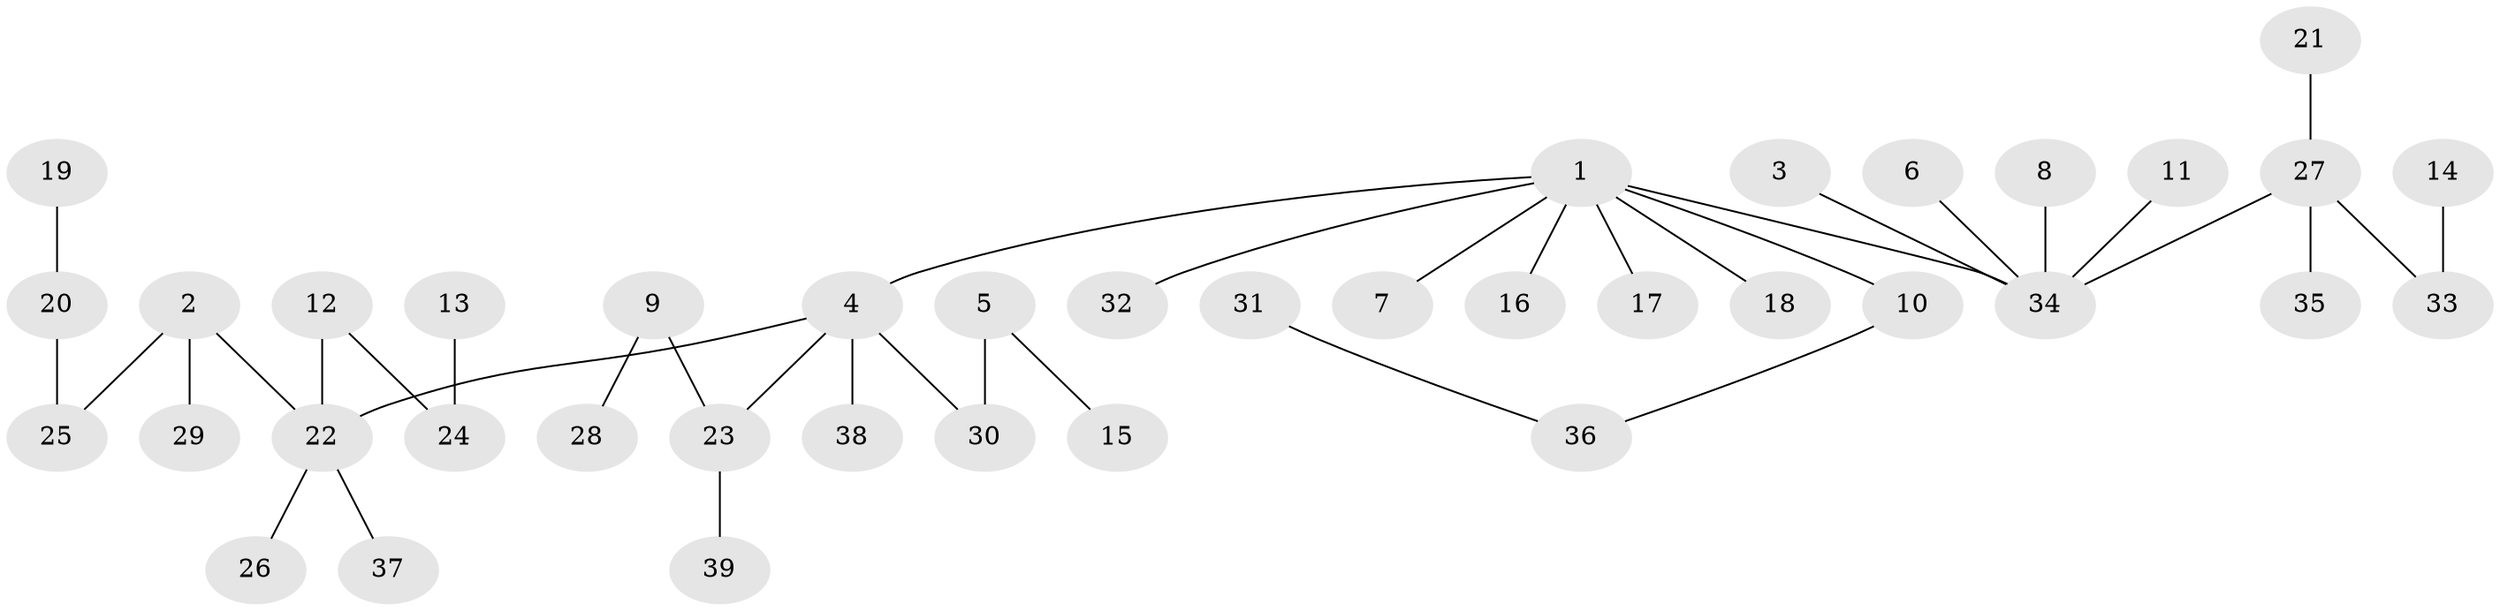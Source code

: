 // original degree distribution, {6: 0.012987012987012988, 5: 0.025974025974025976, 7: 0.025974025974025976, 4: 0.025974025974025976, 2: 0.2857142857142857, 3: 0.14285714285714285, 1: 0.4805194805194805}
// Generated by graph-tools (version 1.1) at 2025/50/03/09/25 03:50:17]
// undirected, 39 vertices, 38 edges
graph export_dot {
graph [start="1"]
  node [color=gray90,style=filled];
  1;
  2;
  3;
  4;
  5;
  6;
  7;
  8;
  9;
  10;
  11;
  12;
  13;
  14;
  15;
  16;
  17;
  18;
  19;
  20;
  21;
  22;
  23;
  24;
  25;
  26;
  27;
  28;
  29;
  30;
  31;
  32;
  33;
  34;
  35;
  36;
  37;
  38;
  39;
  1 -- 4 [weight=1.0];
  1 -- 7 [weight=1.0];
  1 -- 10 [weight=1.0];
  1 -- 16 [weight=1.0];
  1 -- 17 [weight=1.0];
  1 -- 18 [weight=1.0];
  1 -- 32 [weight=1.0];
  1 -- 34 [weight=1.0];
  2 -- 22 [weight=1.0];
  2 -- 25 [weight=1.0];
  2 -- 29 [weight=1.0];
  3 -- 34 [weight=1.0];
  4 -- 22 [weight=1.0];
  4 -- 23 [weight=1.0];
  4 -- 30 [weight=1.0];
  4 -- 38 [weight=1.0];
  5 -- 15 [weight=1.0];
  5 -- 30 [weight=1.0];
  6 -- 34 [weight=1.0];
  8 -- 34 [weight=1.0];
  9 -- 23 [weight=1.0];
  9 -- 28 [weight=1.0];
  10 -- 36 [weight=1.0];
  11 -- 34 [weight=1.0];
  12 -- 22 [weight=1.0];
  12 -- 24 [weight=1.0];
  13 -- 24 [weight=1.0];
  14 -- 33 [weight=1.0];
  19 -- 20 [weight=1.0];
  20 -- 25 [weight=1.0];
  21 -- 27 [weight=1.0];
  22 -- 26 [weight=1.0];
  22 -- 37 [weight=1.0];
  23 -- 39 [weight=1.0];
  27 -- 33 [weight=1.0];
  27 -- 34 [weight=1.0];
  27 -- 35 [weight=1.0];
  31 -- 36 [weight=1.0];
}
